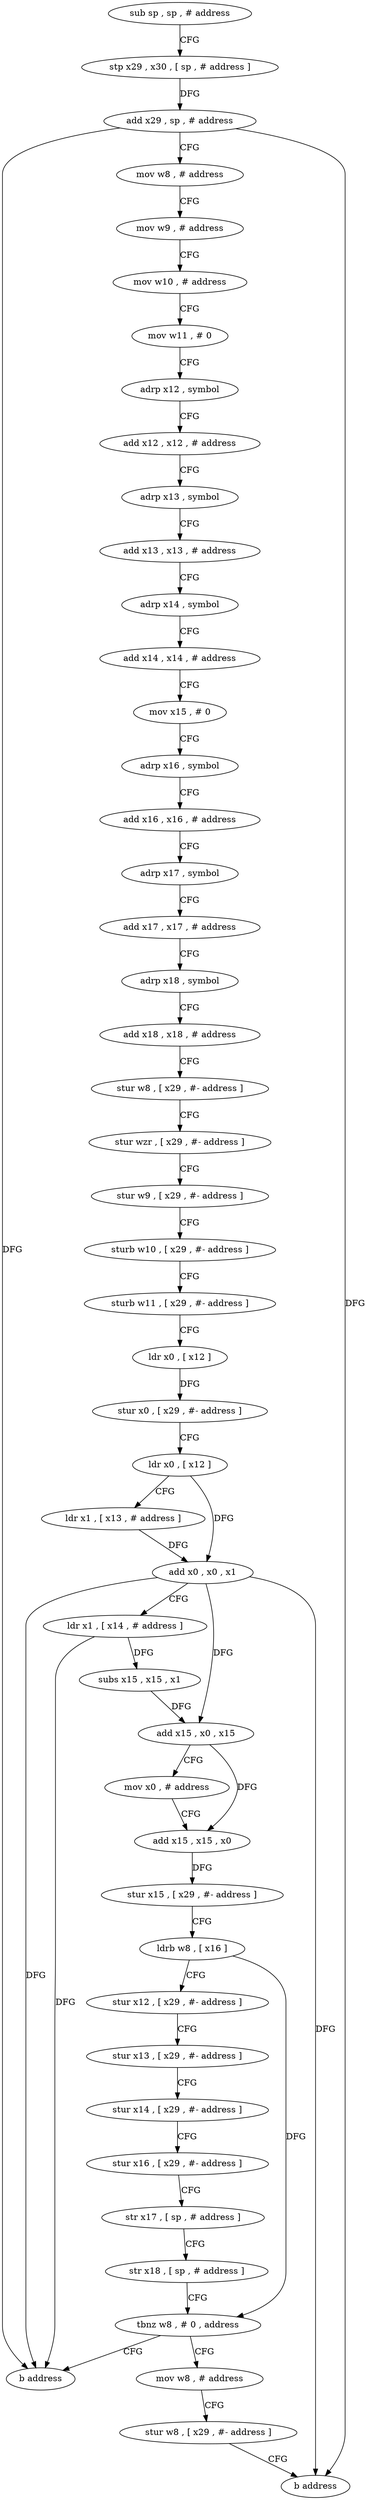 digraph "func" {
"4206156" [label = "sub sp , sp , # address" ]
"4206160" [label = "stp x29 , x30 , [ sp , # address ]" ]
"4206164" [label = "add x29 , sp , # address" ]
"4206168" [label = "mov w8 , # address" ]
"4206172" [label = "mov w9 , # address" ]
"4206176" [label = "mov w10 , # address" ]
"4206180" [label = "mov w11 , # 0" ]
"4206184" [label = "adrp x12 , symbol" ]
"4206188" [label = "add x12 , x12 , # address" ]
"4206192" [label = "adrp x13 , symbol" ]
"4206196" [label = "add x13 , x13 , # address" ]
"4206200" [label = "adrp x14 , symbol" ]
"4206204" [label = "add x14 , x14 , # address" ]
"4206208" [label = "mov x15 , # 0" ]
"4206212" [label = "adrp x16 , symbol" ]
"4206216" [label = "add x16 , x16 , # address" ]
"4206220" [label = "adrp x17 , symbol" ]
"4206224" [label = "add x17 , x17 , # address" ]
"4206228" [label = "adrp x18 , symbol" ]
"4206232" [label = "add x18 , x18 , # address" ]
"4206236" [label = "stur w8 , [ x29 , #- address ]" ]
"4206240" [label = "stur wzr , [ x29 , #- address ]" ]
"4206244" [label = "stur w9 , [ x29 , #- address ]" ]
"4206248" [label = "sturb w10 , [ x29 , #- address ]" ]
"4206252" [label = "sturb w11 , [ x29 , #- address ]" ]
"4206256" [label = "ldr x0 , [ x12 ]" ]
"4206260" [label = "stur x0 , [ x29 , #- address ]" ]
"4206264" [label = "ldr x0 , [ x12 ]" ]
"4206268" [label = "ldr x1 , [ x13 , # address ]" ]
"4206272" [label = "add x0 , x0 , x1" ]
"4206276" [label = "ldr x1 , [ x14 , # address ]" ]
"4206280" [label = "subs x15 , x15 , x1" ]
"4206284" [label = "add x15 , x0 , x15" ]
"4206288" [label = "mov x0 , # address" ]
"4206292" [label = "add x15 , x15 , x0" ]
"4206296" [label = "stur x15 , [ x29 , #- address ]" ]
"4206300" [label = "ldrb w8 , [ x16 ]" ]
"4206304" [label = "stur x12 , [ x29 , #- address ]" ]
"4206308" [label = "stur x13 , [ x29 , #- address ]" ]
"4206312" [label = "stur x14 , [ x29 , #- address ]" ]
"4206316" [label = "stur x16 , [ x29 , #- address ]" ]
"4206320" [label = "str x17 , [ sp , # address ]" ]
"4206324" [label = "str x18 , [ sp , # address ]" ]
"4206328" [label = "tbnz w8 , # 0 , address" ]
"4206336" [label = "mov w8 , # address" ]
"4206332" [label = "b address" ]
"4206340" [label = "stur w8 , [ x29 , #- address ]" ]
"4206344" [label = "b address" ]
"4206156" -> "4206160" [ label = "CFG" ]
"4206160" -> "4206164" [ label = "DFG" ]
"4206164" -> "4206168" [ label = "CFG" ]
"4206164" -> "4206344" [ label = "DFG" ]
"4206164" -> "4206332" [ label = "DFG" ]
"4206168" -> "4206172" [ label = "CFG" ]
"4206172" -> "4206176" [ label = "CFG" ]
"4206176" -> "4206180" [ label = "CFG" ]
"4206180" -> "4206184" [ label = "CFG" ]
"4206184" -> "4206188" [ label = "CFG" ]
"4206188" -> "4206192" [ label = "CFG" ]
"4206192" -> "4206196" [ label = "CFG" ]
"4206196" -> "4206200" [ label = "CFG" ]
"4206200" -> "4206204" [ label = "CFG" ]
"4206204" -> "4206208" [ label = "CFG" ]
"4206208" -> "4206212" [ label = "CFG" ]
"4206212" -> "4206216" [ label = "CFG" ]
"4206216" -> "4206220" [ label = "CFG" ]
"4206220" -> "4206224" [ label = "CFG" ]
"4206224" -> "4206228" [ label = "CFG" ]
"4206228" -> "4206232" [ label = "CFG" ]
"4206232" -> "4206236" [ label = "CFG" ]
"4206236" -> "4206240" [ label = "CFG" ]
"4206240" -> "4206244" [ label = "CFG" ]
"4206244" -> "4206248" [ label = "CFG" ]
"4206248" -> "4206252" [ label = "CFG" ]
"4206252" -> "4206256" [ label = "CFG" ]
"4206256" -> "4206260" [ label = "DFG" ]
"4206260" -> "4206264" [ label = "CFG" ]
"4206264" -> "4206268" [ label = "CFG" ]
"4206264" -> "4206272" [ label = "DFG" ]
"4206268" -> "4206272" [ label = "DFG" ]
"4206272" -> "4206276" [ label = "CFG" ]
"4206272" -> "4206284" [ label = "DFG" ]
"4206272" -> "4206344" [ label = "DFG" ]
"4206272" -> "4206332" [ label = "DFG" ]
"4206276" -> "4206280" [ label = "DFG" ]
"4206276" -> "4206332" [ label = "DFG" ]
"4206280" -> "4206284" [ label = "DFG" ]
"4206284" -> "4206288" [ label = "CFG" ]
"4206284" -> "4206292" [ label = "DFG" ]
"4206288" -> "4206292" [ label = "CFG" ]
"4206292" -> "4206296" [ label = "DFG" ]
"4206296" -> "4206300" [ label = "CFG" ]
"4206300" -> "4206304" [ label = "CFG" ]
"4206300" -> "4206328" [ label = "DFG" ]
"4206304" -> "4206308" [ label = "CFG" ]
"4206308" -> "4206312" [ label = "CFG" ]
"4206312" -> "4206316" [ label = "CFG" ]
"4206316" -> "4206320" [ label = "CFG" ]
"4206320" -> "4206324" [ label = "CFG" ]
"4206324" -> "4206328" [ label = "CFG" ]
"4206328" -> "4206336" [ label = "CFG" ]
"4206328" -> "4206332" [ label = "CFG" ]
"4206336" -> "4206340" [ label = "CFG" ]
"4206340" -> "4206344" [ label = "CFG" ]
}
